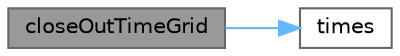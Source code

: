 digraph "closeOutTimeGrid"
{
 // INTERACTIVE_SVG=YES
 // LATEX_PDF_SIZE
  bgcolor="transparent";
  edge [fontname=Helvetica,fontsize=10,labelfontname=Helvetica,labelfontsize=10];
  node [fontname=Helvetica,fontsize=10,shape=box,height=0.2,width=0.4];
  rankdir="LR";
  Node1 [label="closeOutTimeGrid",height=0.2,width=0.4,color="gray40", fillcolor="grey60", style="filled", fontcolor="black",tooltip="Returns the time grid associated with the vector of close-out times (plus t=0)"];
  Node1 -> Node2 [color="steelblue1",style="solid"];
  Node2 [label="times",height=0.2,width=0.4,color="grey40", fillcolor="white", style="filled",URL="$classore_1_1data_1_1_date_grid.html#a732aa9d2d97648fb15927f125206103b",tooltip="Returns the times from Settings::instance().evaluationDate to each Date using the day counter."];
}
